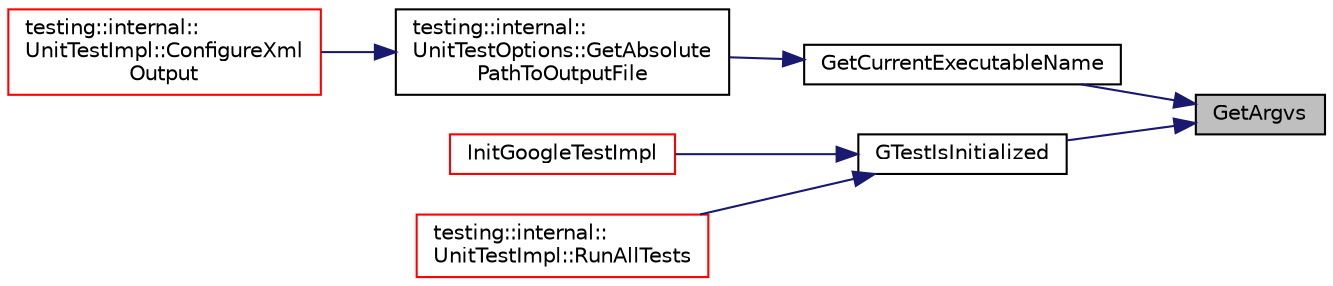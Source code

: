 digraph "GetArgvs"
{
 // INTERACTIVE_SVG=YES
 // LATEX_PDF_SIZE
  bgcolor="transparent";
  edge [fontname="Helvetica",fontsize="10",labelfontname="Helvetica",labelfontsize="10"];
  node [fontname="Helvetica",fontsize="10",shape=record];
  rankdir="RL";
  Node1 [label="GetArgvs",height=0.2,width=0.4,color="black", fillcolor="grey75", style="filled", fontcolor="black",tooltip=" "];
  Node1 -> Node2 [dir="back",color="midnightblue",fontsize="10",style="solid",fontname="Helvetica"];
  Node2 [label="GetCurrentExecutableName",height=0.2,width=0.4,color="black",URL="$d0/da7/namespacetesting_1_1internal_a4fc348184f2bc16ec2270cffb38de5dc.html#a4fc348184f2bc16ec2270cffb38de5dc",tooltip=" "];
  Node2 -> Node3 [dir="back",color="midnightblue",fontsize="10",style="solid",fontname="Helvetica"];
  Node3 [label="testing::internal::\lUnitTestOptions::GetAbsolute\lPathToOutputFile",height=0.2,width=0.4,color="black",URL="$d3/d9a/classtesting_1_1internal_1_1UnitTestOptions_a8cd6d2ad634d8f29bd2345d5b2ec5673.html#a8cd6d2ad634d8f29bd2345d5b2ec5673",tooltip=" "];
  Node3 -> Node4 [dir="back",color="midnightblue",fontsize="10",style="solid",fontname="Helvetica"];
  Node4 [label="testing::internal::\lUnitTestImpl::ConfigureXml\lOutput",height=0.2,width=0.4,color="red",URL="$d0/de3/classtesting_1_1internal_1_1UnitTestImpl_acc7d69fbca3370bbdd13ee2b63576030.html#acc7d69fbca3370bbdd13ee2b63576030",tooltip=" "];
  Node1 -> Node11 [dir="back",color="midnightblue",fontsize="10",style="solid",fontname="Helvetica"];
  Node11 [label="GTestIsInitialized",height=0.2,width=0.4,color="black",URL="$d0/da7/namespacetesting_1_1internal_a91e707e0d371fae0224ffd37f0d042af.html#a91e707e0d371fae0224ffd37f0d042af",tooltip=" "];
  Node11 -> Node6 [dir="back",color="midnightblue",fontsize="10",style="solid",fontname="Helvetica"];
  Node6 [label="InitGoogleTestImpl",height=0.2,width=0.4,color="red",URL="$d0/da7/namespacetesting_1_1internal_ac3c6fa93391768aa91c6238b31aaeeb5.html#ac3c6fa93391768aa91c6238b31aaeeb5",tooltip=" "];
  Node11 -> Node9 [dir="back",color="midnightblue",fontsize="10",style="solid",fontname="Helvetica"];
  Node9 [label="testing::internal::\lUnitTestImpl::RunAllTests",height=0.2,width=0.4,color="red",URL="$d0/de3/classtesting_1_1internal_1_1UnitTestImpl_a4d5d6a2e8fa3b918a284252602a98279.html#a4d5d6a2e8fa3b918a284252602a98279",tooltip=" "];
}
